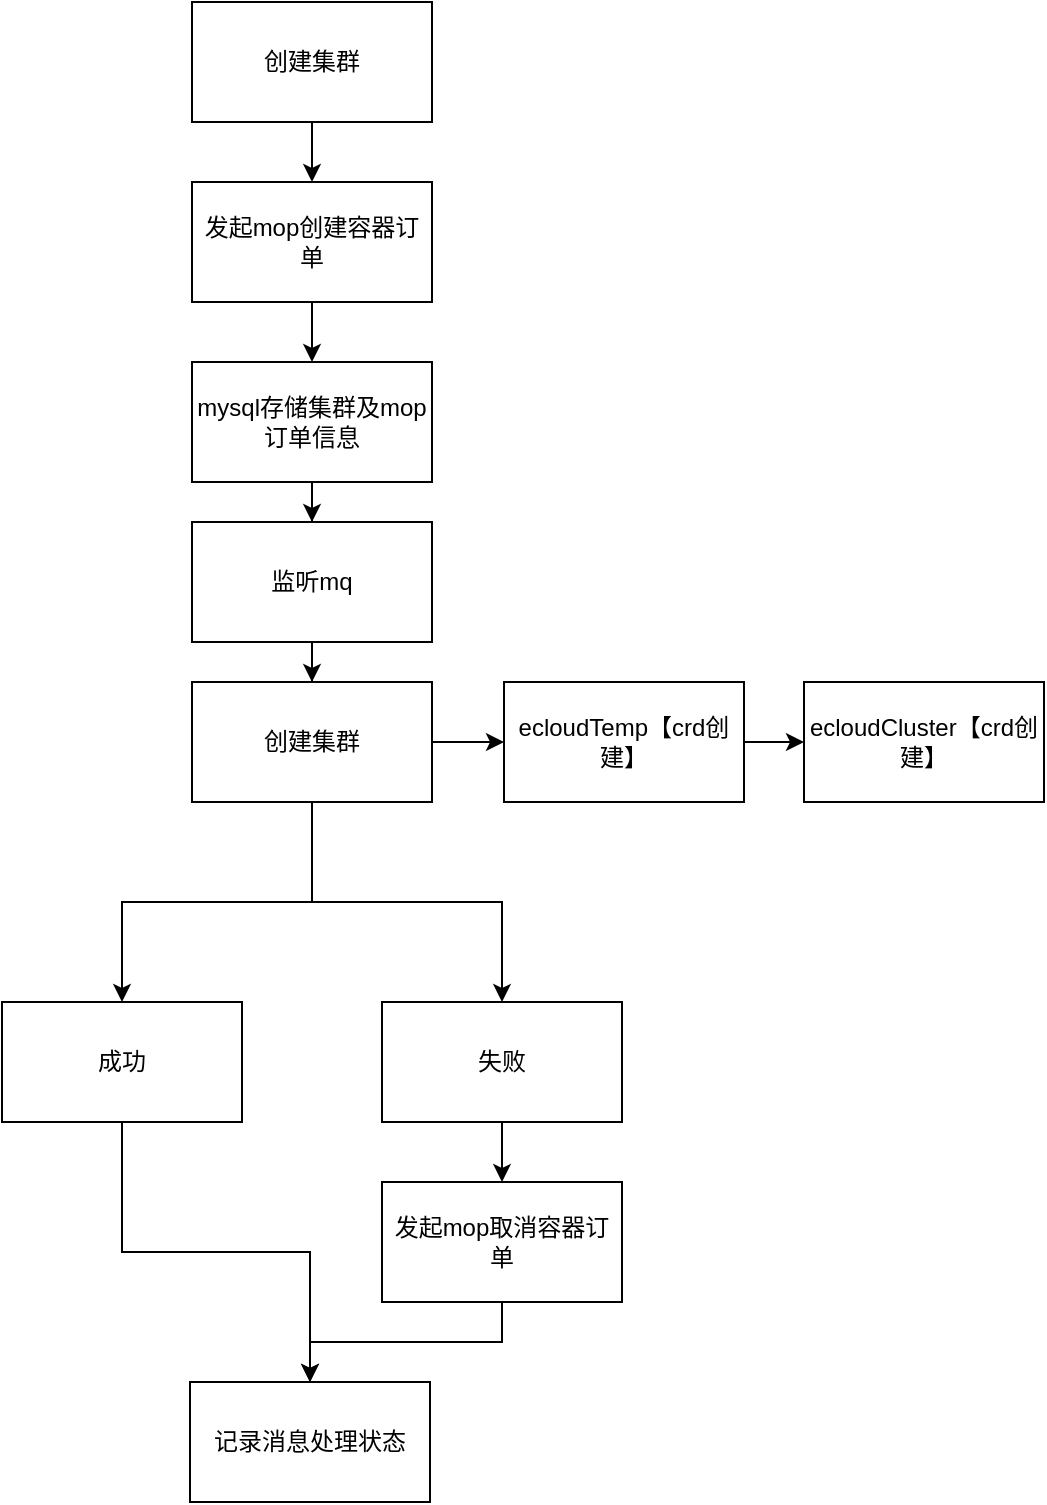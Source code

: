<mxfile version="14.9.6" type="github">
  <diagram id="y8ffQvfZyFvXcqCjuT4j" name="Page-1">
    <mxGraphModel dx="1186" dy="644" grid="1" gridSize="10" guides="1" tooltips="1" connect="1" arrows="1" fold="1" page="1" pageScale="1" pageWidth="827" pageHeight="1169" math="0" shadow="0">
      <root>
        <mxCell id="0" />
        <mxCell id="1" parent="0" />
        <mxCell id="3VOFI3xyr00BJqHR4OHi-3" value="" style="edgeStyle=orthogonalEdgeStyle;rounded=0;orthogonalLoop=1;jettySize=auto;html=1;" parent="1" source="3VOFI3xyr00BJqHR4OHi-1" target="3VOFI3xyr00BJqHR4OHi-2" edge="1">
          <mxGeometry relative="1" as="geometry" />
        </mxCell>
        <mxCell id="3VOFI3xyr00BJqHR4OHi-1" value="创建集群" style="rounded=0;whiteSpace=wrap;html=1;" parent="1" vertex="1">
          <mxGeometry x="354" y="60" width="120" height="60" as="geometry" />
        </mxCell>
        <mxCell id="3VOFI3xyr00BJqHR4OHi-5" value="" style="edgeStyle=orthogonalEdgeStyle;rounded=0;orthogonalLoop=1;jettySize=auto;html=1;" parent="1" source="3VOFI3xyr00BJqHR4OHi-2" target="3VOFI3xyr00BJqHR4OHi-4" edge="1">
          <mxGeometry relative="1" as="geometry" />
        </mxCell>
        <mxCell id="3VOFI3xyr00BJqHR4OHi-2" value="发起mop创建容器订单" style="whiteSpace=wrap;html=1;rounded=0;" parent="1" vertex="1">
          <mxGeometry x="354" y="150" width="120" height="60" as="geometry" />
        </mxCell>
        <mxCell id="3VOFI3xyr00BJqHR4OHi-9" value="" style="edgeStyle=orthogonalEdgeStyle;rounded=0;orthogonalLoop=1;jettySize=auto;html=1;" parent="1" source="3VOFI3xyr00BJqHR4OHi-4" target="3VOFI3xyr00BJqHR4OHi-8" edge="1">
          <mxGeometry relative="1" as="geometry" />
        </mxCell>
        <mxCell id="3VOFI3xyr00BJqHR4OHi-4" value="mysql存储集群及mop订单信息" style="whiteSpace=wrap;html=1;rounded=0;" parent="1" vertex="1">
          <mxGeometry x="354" y="240" width="120" height="60" as="geometry" />
        </mxCell>
        <mxCell id="_4t9wzK3EYPGccsk4x6P-3" value="" style="edgeStyle=orthogonalEdgeStyle;rounded=0;orthogonalLoop=1;jettySize=auto;html=1;" edge="1" parent="1" source="3VOFI3xyr00BJqHR4OHi-8" target="_4t9wzK3EYPGccsk4x6P-2">
          <mxGeometry relative="1" as="geometry" />
        </mxCell>
        <mxCell id="3VOFI3xyr00BJqHR4OHi-8" value="监听mq" style="whiteSpace=wrap;html=1;rounded=0;" parent="1" vertex="1">
          <mxGeometry x="354" y="320" width="120" height="60" as="geometry" />
        </mxCell>
        <mxCell id="3VOFI3xyr00BJqHR4OHi-17" value="" style="edgeStyle=orthogonalEdgeStyle;rounded=0;orthogonalLoop=1;jettySize=auto;html=1;" parent="1" source="3VOFI3xyr00BJqHR4OHi-10" target="3VOFI3xyr00BJqHR4OHi-16" edge="1">
          <mxGeometry relative="1" as="geometry" />
        </mxCell>
        <mxCell id="3VOFI3xyr00BJqHR4OHi-10" value="成功" style="whiteSpace=wrap;html=1;rounded=0;" parent="1" vertex="1">
          <mxGeometry x="259" y="560" width="120" height="60" as="geometry" />
        </mxCell>
        <mxCell id="3VOFI3xyr00BJqHR4OHi-15" value="" style="edgeStyle=orthogonalEdgeStyle;rounded=0;orthogonalLoop=1;jettySize=auto;html=1;" parent="1" source="3VOFI3xyr00BJqHR4OHi-12" target="3VOFI3xyr00BJqHR4OHi-14" edge="1">
          <mxGeometry relative="1" as="geometry" />
        </mxCell>
        <mxCell id="_4t9wzK3EYPGccsk4x6P-11" style="edgeStyle=orthogonalEdgeStyle;orthogonalLoop=1;jettySize=auto;html=1;entryX=0.5;entryY=1;entryDx=0;entryDy=0;rounded=0;startArrow=classic;startFill=1;endArrow=none;endFill=0;" edge="1" parent="1" source="3VOFI3xyr00BJqHR4OHi-12" target="_4t9wzK3EYPGccsk4x6P-2">
          <mxGeometry relative="1" as="geometry" />
        </mxCell>
        <mxCell id="3VOFI3xyr00BJqHR4OHi-12" value="失败" style="whiteSpace=wrap;html=1;rounded=0;" parent="1" vertex="1">
          <mxGeometry x="449" y="560" width="120" height="60" as="geometry" />
        </mxCell>
        <mxCell id="3VOFI3xyr00BJqHR4OHi-23" style="edgeStyle=orthogonalEdgeStyle;rounded=0;orthogonalLoop=1;jettySize=auto;html=1;entryX=0.5;entryY=0;entryDx=0;entryDy=0;" parent="1" source="3VOFI3xyr00BJqHR4OHi-14" target="3VOFI3xyr00BJqHR4OHi-16" edge="1">
          <mxGeometry relative="1" as="geometry" />
        </mxCell>
        <mxCell id="3VOFI3xyr00BJqHR4OHi-14" value="发起mop取消容器订单" style="whiteSpace=wrap;html=1;rounded=0;" parent="1" vertex="1">
          <mxGeometry x="449" y="650" width="120" height="60" as="geometry" />
        </mxCell>
        <mxCell id="3VOFI3xyr00BJqHR4OHi-16" value="记录消息处理状态" style="whiteSpace=wrap;html=1;rounded=0;" parent="1" vertex="1">
          <mxGeometry x="353" y="750" width="120" height="60" as="geometry" />
        </mxCell>
        <mxCell id="_4t9wzK3EYPGccsk4x6P-7" value="" style="edgeStyle=orthogonalEdgeStyle;rounded=0;orthogonalLoop=1;jettySize=auto;html=1;" edge="1" parent="1" source="_4t9wzK3EYPGccsk4x6P-2" target="_4t9wzK3EYPGccsk4x6P-6">
          <mxGeometry relative="1" as="geometry" />
        </mxCell>
        <mxCell id="_4t9wzK3EYPGccsk4x6P-10" style="edgeStyle=orthogonalEdgeStyle;rounded=0;orthogonalLoop=1;jettySize=auto;html=1;" edge="1" parent="1" source="_4t9wzK3EYPGccsk4x6P-2" target="3VOFI3xyr00BJqHR4OHi-10">
          <mxGeometry relative="1" as="geometry" />
        </mxCell>
        <mxCell id="_4t9wzK3EYPGccsk4x6P-2" value="创建集群" style="whiteSpace=wrap;html=1;rounded=0;" vertex="1" parent="1">
          <mxGeometry x="354" y="400" width="120" height="60" as="geometry" />
        </mxCell>
        <mxCell id="_4t9wzK3EYPGccsk4x6P-14" value="" style="edgeStyle=orthogonalEdgeStyle;rounded=0;orthogonalLoop=1;jettySize=auto;html=1;startArrow=none;startFill=0;endArrow=classic;endFill=1;" edge="1" parent="1" source="_4t9wzK3EYPGccsk4x6P-6" target="_4t9wzK3EYPGccsk4x6P-13">
          <mxGeometry relative="1" as="geometry" />
        </mxCell>
        <mxCell id="_4t9wzK3EYPGccsk4x6P-6" value="ecloudTemp【crd创建】" style="whiteSpace=wrap;html=1;rounded=0;" vertex="1" parent="1">
          <mxGeometry x="510" y="400" width="120" height="60" as="geometry" />
        </mxCell>
        <mxCell id="_4t9wzK3EYPGccsk4x6P-13" value="ecloudCluster【crd创建】" style="whiteSpace=wrap;html=1;rounded=0;" vertex="1" parent="1">
          <mxGeometry x="660" y="400" width="120" height="60" as="geometry" />
        </mxCell>
      </root>
    </mxGraphModel>
  </diagram>
</mxfile>
